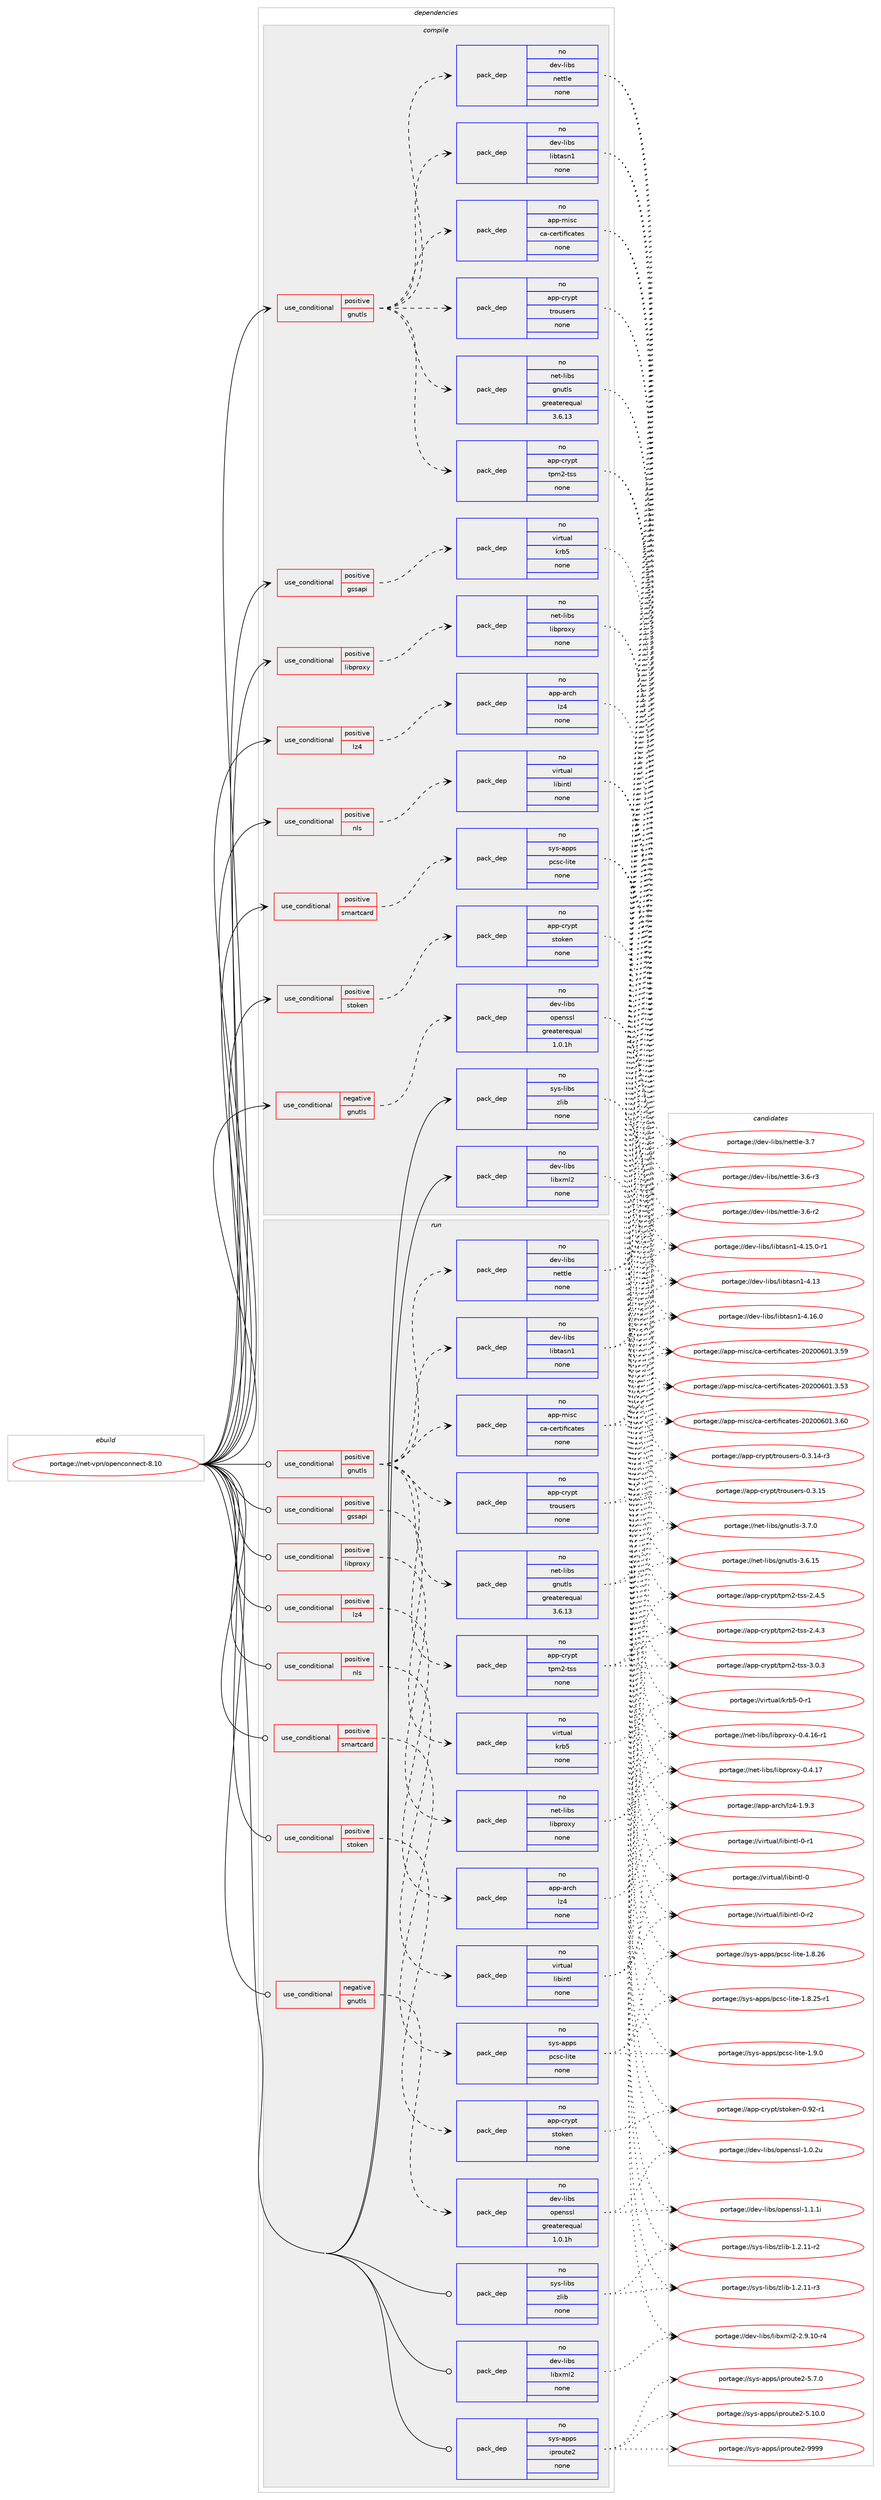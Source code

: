 digraph prolog {

# *************
# Graph options
# *************

newrank=true;
concentrate=true;
compound=true;
graph [rankdir=LR,fontname=Helvetica,fontsize=10,ranksep=1.5];#, ranksep=2.5, nodesep=0.2];
edge  [arrowhead=vee];
node  [fontname=Helvetica,fontsize=10];

# **********
# The ebuild
# **********

subgraph cluster_leftcol {
color=gray;
rank=same;
label=<<i>ebuild</i>>;
id [label="portage://net-vpn/openconnect-8.10", color=red, width=4, href="../net-vpn/openconnect-8.10.svg"];
}

# ****************
# The dependencies
# ****************

subgraph cluster_midcol {
color=gray;
label=<<i>dependencies</i>>;
subgraph cluster_compile {
fillcolor="#eeeeee";
style=filled;
label=<<i>compile</i>>;
subgraph cond5216 {
dependency16710 [label=<<TABLE BORDER="0" CELLBORDER="1" CELLSPACING="0" CELLPADDING="4"><TR><TD ROWSPAN="3" CELLPADDING="10">use_conditional</TD></TR><TR><TD>negative</TD></TR><TR><TD>gnutls</TD></TR></TABLE>>, shape=none, color=red];
subgraph pack11356 {
dependency16711 [label=<<TABLE BORDER="0" CELLBORDER="1" CELLSPACING="0" CELLPADDING="4" WIDTH="220"><TR><TD ROWSPAN="6" CELLPADDING="30">pack_dep</TD></TR><TR><TD WIDTH="110">no</TD></TR><TR><TD>dev-libs</TD></TR><TR><TD>openssl</TD></TR><TR><TD>greaterequal</TD></TR><TR><TD>1.0.1h</TD></TR></TABLE>>, shape=none, color=blue];
}
dependency16710:e -> dependency16711:w [weight=20,style="dashed",arrowhead="vee"];
}
id:e -> dependency16710:w [weight=20,style="solid",arrowhead="vee"];
subgraph cond5217 {
dependency16712 [label=<<TABLE BORDER="0" CELLBORDER="1" CELLSPACING="0" CELLPADDING="4"><TR><TD ROWSPAN="3" CELLPADDING="10">use_conditional</TD></TR><TR><TD>positive</TD></TR><TR><TD>gnutls</TD></TR></TABLE>>, shape=none, color=red];
subgraph pack11357 {
dependency16713 [label=<<TABLE BORDER="0" CELLBORDER="1" CELLSPACING="0" CELLPADDING="4" WIDTH="220"><TR><TD ROWSPAN="6" CELLPADDING="30">pack_dep</TD></TR><TR><TD WIDTH="110">no</TD></TR><TR><TD>app-crypt</TD></TR><TR><TD>trousers</TD></TR><TR><TD>none</TD></TR><TR><TD></TD></TR></TABLE>>, shape=none, color=blue];
}
dependency16712:e -> dependency16713:w [weight=20,style="dashed",arrowhead="vee"];
subgraph pack11358 {
dependency16714 [label=<<TABLE BORDER="0" CELLBORDER="1" CELLSPACING="0" CELLPADDING="4" WIDTH="220"><TR><TD ROWSPAN="6" CELLPADDING="30">pack_dep</TD></TR><TR><TD WIDTH="110">no</TD></TR><TR><TD>app-misc</TD></TR><TR><TD>ca-certificates</TD></TR><TR><TD>none</TD></TR><TR><TD></TD></TR></TABLE>>, shape=none, color=blue];
}
dependency16712:e -> dependency16714:w [weight=20,style="dashed",arrowhead="vee"];
subgraph pack11359 {
dependency16715 [label=<<TABLE BORDER="0" CELLBORDER="1" CELLSPACING="0" CELLPADDING="4" WIDTH="220"><TR><TD ROWSPAN="6" CELLPADDING="30">pack_dep</TD></TR><TR><TD WIDTH="110">no</TD></TR><TR><TD>dev-libs</TD></TR><TR><TD>nettle</TD></TR><TR><TD>none</TD></TR><TR><TD></TD></TR></TABLE>>, shape=none, color=blue];
}
dependency16712:e -> dependency16715:w [weight=20,style="dashed",arrowhead="vee"];
subgraph pack11360 {
dependency16716 [label=<<TABLE BORDER="0" CELLBORDER="1" CELLSPACING="0" CELLPADDING="4" WIDTH="220"><TR><TD ROWSPAN="6" CELLPADDING="30">pack_dep</TD></TR><TR><TD WIDTH="110">no</TD></TR><TR><TD>net-libs</TD></TR><TR><TD>gnutls</TD></TR><TR><TD>greaterequal</TD></TR><TR><TD>3.6.13</TD></TR></TABLE>>, shape=none, color=blue];
}
dependency16712:e -> dependency16716:w [weight=20,style="dashed",arrowhead="vee"];
subgraph pack11361 {
dependency16717 [label=<<TABLE BORDER="0" CELLBORDER="1" CELLSPACING="0" CELLPADDING="4" WIDTH="220"><TR><TD ROWSPAN="6" CELLPADDING="30">pack_dep</TD></TR><TR><TD WIDTH="110">no</TD></TR><TR><TD>dev-libs</TD></TR><TR><TD>libtasn1</TD></TR><TR><TD>none</TD></TR><TR><TD></TD></TR></TABLE>>, shape=none, color=blue];
}
dependency16712:e -> dependency16717:w [weight=20,style="dashed",arrowhead="vee"];
subgraph pack11362 {
dependency16718 [label=<<TABLE BORDER="0" CELLBORDER="1" CELLSPACING="0" CELLPADDING="4" WIDTH="220"><TR><TD ROWSPAN="6" CELLPADDING="30">pack_dep</TD></TR><TR><TD WIDTH="110">no</TD></TR><TR><TD>app-crypt</TD></TR><TR><TD>tpm2-tss</TD></TR><TR><TD>none</TD></TR><TR><TD></TD></TR></TABLE>>, shape=none, color=blue];
}
dependency16712:e -> dependency16718:w [weight=20,style="dashed",arrowhead="vee"];
}
id:e -> dependency16712:w [weight=20,style="solid",arrowhead="vee"];
subgraph cond5218 {
dependency16719 [label=<<TABLE BORDER="0" CELLBORDER="1" CELLSPACING="0" CELLPADDING="4"><TR><TD ROWSPAN="3" CELLPADDING="10">use_conditional</TD></TR><TR><TD>positive</TD></TR><TR><TD>gssapi</TD></TR></TABLE>>, shape=none, color=red];
subgraph pack11363 {
dependency16720 [label=<<TABLE BORDER="0" CELLBORDER="1" CELLSPACING="0" CELLPADDING="4" WIDTH="220"><TR><TD ROWSPAN="6" CELLPADDING="30">pack_dep</TD></TR><TR><TD WIDTH="110">no</TD></TR><TR><TD>virtual</TD></TR><TR><TD>krb5</TD></TR><TR><TD>none</TD></TR><TR><TD></TD></TR></TABLE>>, shape=none, color=blue];
}
dependency16719:e -> dependency16720:w [weight=20,style="dashed",arrowhead="vee"];
}
id:e -> dependency16719:w [weight=20,style="solid",arrowhead="vee"];
subgraph cond5219 {
dependency16721 [label=<<TABLE BORDER="0" CELLBORDER="1" CELLSPACING="0" CELLPADDING="4"><TR><TD ROWSPAN="3" CELLPADDING="10">use_conditional</TD></TR><TR><TD>positive</TD></TR><TR><TD>libproxy</TD></TR></TABLE>>, shape=none, color=red];
subgraph pack11364 {
dependency16722 [label=<<TABLE BORDER="0" CELLBORDER="1" CELLSPACING="0" CELLPADDING="4" WIDTH="220"><TR><TD ROWSPAN="6" CELLPADDING="30">pack_dep</TD></TR><TR><TD WIDTH="110">no</TD></TR><TR><TD>net-libs</TD></TR><TR><TD>libproxy</TD></TR><TR><TD>none</TD></TR><TR><TD></TD></TR></TABLE>>, shape=none, color=blue];
}
dependency16721:e -> dependency16722:w [weight=20,style="dashed",arrowhead="vee"];
}
id:e -> dependency16721:w [weight=20,style="solid",arrowhead="vee"];
subgraph cond5220 {
dependency16723 [label=<<TABLE BORDER="0" CELLBORDER="1" CELLSPACING="0" CELLPADDING="4"><TR><TD ROWSPAN="3" CELLPADDING="10">use_conditional</TD></TR><TR><TD>positive</TD></TR><TR><TD>lz4</TD></TR></TABLE>>, shape=none, color=red];
subgraph pack11365 {
dependency16724 [label=<<TABLE BORDER="0" CELLBORDER="1" CELLSPACING="0" CELLPADDING="4" WIDTH="220"><TR><TD ROWSPAN="6" CELLPADDING="30">pack_dep</TD></TR><TR><TD WIDTH="110">no</TD></TR><TR><TD>app-arch</TD></TR><TR><TD>lz4</TD></TR><TR><TD>none</TD></TR><TR><TD></TD></TR></TABLE>>, shape=none, color=blue];
}
dependency16723:e -> dependency16724:w [weight=20,style="dashed",arrowhead="vee"];
}
id:e -> dependency16723:w [weight=20,style="solid",arrowhead="vee"];
subgraph cond5221 {
dependency16725 [label=<<TABLE BORDER="0" CELLBORDER="1" CELLSPACING="0" CELLPADDING="4"><TR><TD ROWSPAN="3" CELLPADDING="10">use_conditional</TD></TR><TR><TD>positive</TD></TR><TR><TD>nls</TD></TR></TABLE>>, shape=none, color=red];
subgraph pack11366 {
dependency16726 [label=<<TABLE BORDER="0" CELLBORDER="1" CELLSPACING="0" CELLPADDING="4" WIDTH="220"><TR><TD ROWSPAN="6" CELLPADDING="30">pack_dep</TD></TR><TR><TD WIDTH="110">no</TD></TR><TR><TD>virtual</TD></TR><TR><TD>libintl</TD></TR><TR><TD>none</TD></TR><TR><TD></TD></TR></TABLE>>, shape=none, color=blue];
}
dependency16725:e -> dependency16726:w [weight=20,style="dashed",arrowhead="vee"];
}
id:e -> dependency16725:w [weight=20,style="solid",arrowhead="vee"];
subgraph cond5222 {
dependency16727 [label=<<TABLE BORDER="0" CELLBORDER="1" CELLSPACING="0" CELLPADDING="4"><TR><TD ROWSPAN="3" CELLPADDING="10">use_conditional</TD></TR><TR><TD>positive</TD></TR><TR><TD>smartcard</TD></TR></TABLE>>, shape=none, color=red];
subgraph pack11367 {
dependency16728 [label=<<TABLE BORDER="0" CELLBORDER="1" CELLSPACING="0" CELLPADDING="4" WIDTH="220"><TR><TD ROWSPAN="6" CELLPADDING="30">pack_dep</TD></TR><TR><TD WIDTH="110">no</TD></TR><TR><TD>sys-apps</TD></TR><TR><TD>pcsc-lite</TD></TR><TR><TD>none</TD></TR><TR><TD></TD></TR></TABLE>>, shape=none, color=blue];
}
dependency16727:e -> dependency16728:w [weight=20,style="dashed",arrowhead="vee"];
}
id:e -> dependency16727:w [weight=20,style="solid",arrowhead="vee"];
subgraph cond5223 {
dependency16729 [label=<<TABLE BORDER="0" CELLBORDER="1" CELLSPACING="0" CELLPADDING="4"><TR><TD ROWSPAN="3" CELLPADDING="10">use_conditional</TD></TR><TR><TD>positive</TD></TR><TR><TD>stoken</TD></TR></TABLE>>, shape=none, color=red];
subgraph pack11368 {
dependency16730 [label=<<TABLE BORDER="0" CELLBORDER="1" CELLSPACING="0" CELLPADDING="4" WIDTH="220"><TR><TD ROWSPAN="6" CELLPADDING="30">pack_dep</TD></TR><TR><TD WIDTH="110">no</TD></TR><TR><TD>app-crypt</TD></TR><TR><TD>stoken</TD></TR><TR><TD>none</TD></TR><TR><TD></TD></TR></TABLE>>, shape=none, color=blue];
}
dependency16729:e -> dependency16730:w [weight=20,style="dashed",arrowhead="vee"];
}
id:e -> dependency16729:w [weight=20,style="solid",arrowhead="vee"];
subgraph pack11369 {
dependency16731 [label=<<TABLE BORDER="0" CELLBORDER="1" CELLSPACING="0" CELLPADDING="4" WIDTH="220"><TR><TD ROWSPAN="6" CELLPADDING="30">pack_dep</TD></TR><TR><TD WIDTH="110">no</TD></TR><TR><TD>dev-libs</TD></TR><TR><TD>libxml2</TD></TR><TR><TD>none</TD></TR><TR><TD></TD></TR></TABLE>>, shape=none, color=blue];
}
id:e -> dependency16731:w [weight=20,style="solid",arrowhead="vee"];
subgraph pack11370 {
dependency16732 [label=<<TABLE BORDER="0" CELLBORDER="1" CELLSPACING="0" CELLPADDING="4" WIDTH="220"><TR><TD ROWSPAN="6" CELLPADDING="30">pack_dep</TD></TR><TR><TD WIDTH="110">no</TD></TR><TR><TD>sys-libs</TD></TR><TR><TD>zlib</TD></TR><TR><TD>none</TD></TR><TR><TD></TD></TR></TABLE>>, shape=none, color=blue];
}
id:e -> dependency16732:w [weight=20,style="solid",arrowhead="vee"];
}
subgraph cluster_compileandrun {
fillcolor="#eeeeee";
style=filled;
label=<<i>compile and run</i>>;
}
subgraph cluster_run {
fillcolor="#eeeeee";
style=filled;
label=<<i>run</i>>;
subgraph cond5224 {
dependency16733 [label=<<TABLE BORDER="0" CELLBORDER="1" CELLSPACING="0" CELLPADDING="4"><TR><TD ROWSPAN="3" CELLPADDING="10">use_conditional</TD></TR><TR><TD>negative</TD></TR><TR><TD>gnutls</TD></TR></TABLE>>, shape=none, color=red];
subgraph pack11371 {
dependency16734 [label=<<TABLE BORDER="0" CELLBORDER="1" CELLSPACING="0" CELLPADDING="4" WIDTH="220"><TR><TD ROWSPAN="6" CELLPADDING="30">pack_dep</TD></TR><TR><TD WIDTH="110">no</TD></TR><TR><TD>dev-libs</TD></TR><TR><TD>openssl</TD></TR><TR><TD>greaterequal</TD></TR><TR><TD>1.0.1h</TD></TR></TABLE>>, shape=none, color=blue];
}
dependency16733:e -> dependency16734:w [weight=20,style="dashed",arrowhead="vee"];
}
id:e -> dependency16733:w [weight=20,style="solid",arrowhead="odot"];
subgraph cond5225 {
dependency16735 [label=<<TABLE BORDER="0" CELLBORDER="1" CELLSPACING="0" CELLPADDING="4"><TR><TD ROWSPAN="3" CELLPADDING="10">use_conditional</TD></TR><TR><TD>positive</TD></TR><TR><TD>gnutls</TD></TR></TABLE>>, shape=none, color=red];
subgraph pack11372 {
dependency16736 [label=<<TABLE BORDER="0" CELLBORDER="1" CELLSPACING="0" CELLPADDING="4" WIDTH="220"><TR><TD ROWSPAN="6" CELLPADDING="30">pack_dep</TD></TR><TR><TD WIDTH="110">no</TD></TR><TR><TD>app-crypt</TD></TR><TR><TD>trousers</TD></TR><TR><TD>none</TD></TR><TR><TD></TD></TR></TABLE>>, shape=none, color=blue];
}
dependency16735:e -> dependency16736:w [weight=20,style="dashed",arrowhead="vee"];
subgraph pack11373 {
dependency16737 [label=<<TABLE BORDER="0" CELLBORDER="1" CELLSPACING="0" CELLPADDING="4" WIDTH="220"><TR><TD ROWSPAN="6" CELLPADDING="30">pack_dep</TD></TR><TR><TD WIDTH="110">no</TD></TR><TR><TD>app-misc</TD></TR><TR><TD>ca-certificates</TD></TR><TR><TD>none</TD></TR><TR><TD></TD></TR></TABLE>>, shape=none, color=blue];
}
dependency16735:e -> dependency16737:w [weight=20,style="dashed",arrowhead="vee"];
subgraph pack11374 {
dependency16738 [label=<<TABLE BORDER="0" CELLBORDER="1" CELLSPACING="0" CELLPADDING="4" WIDTH="220"><TR><TD ROWSPAN="6" CELLPADDING="30">pack_dep</TD></TR><TR><TD WIDTH="110">no</TD></TR><TR><TD>dev-libs</TD></TR><TR><TD>nettle</TD></TR><TR><TD>none</TD></TR><TR><TD></TD></TR></TABLE>>, shape=none, color=blue];
}
dependency16735:e -> dependency16738:w [weight=20,style="dashed",arrowhead="vee"];
subgraph pack11375 {
dependency16739 [label=<<TABLE BORDER="0" CELLBORDER="1" CELLSPACING="0" CELLPADDING="4" WIDTH="220"><TR><TD ROWSPAN="6" CELLPADDING="30">pack_dep</TD></TR><TR><TD WIDTH="110">no</TD></TR><TR><TD>net-libs</TD></TR><TR><TD>gnutls</TD></TR><TR><TD>greaterequal</TD></TR><TR><TD>3.6.13</TD></TR></TABLE>>, shape=none, color=blue];
}
dependency16735:e -> dependency16739:w [weight=20,style="dashed",arrowhead="vee"];
subgraph pack11376 {
dependency16740 [label=<<TABLE BORDER="0" CELLBORDER="1" CELLSPACING="0" CELLPADDING="4" WIDTH="220"><TR><TD ROWSPAN="6" CELLPADDING="30">pack_dep</TD></TR><TR><TD WIDTH="110">no</TD></TR><TR><TD>dev-libs</TD></TR><TR><TD>libtasn1</TD></TR><TR><TD>none</TD></TR><TR><TD></TD></TR></TABLE>>, shape=none, color=blue];
}
dependency16735:e -> dependency16740:w [weight=20,style="dashed",arrowhead="vee"];
subgraph pack11377 {
dependency16741 [label=<<TABLE BORDER="0" CELLBORDER="1" CELLSPACING="0" CELLPADDING="4" WIDTH="220"><TR><TD ROWSPAN="6" CELLPADDING="30">pack_dep</TD></TR><TR><TD WIDTH="110">no</TD></TR><TR><TD>app-crypt</TD></TR><TR><TD>tpm2-tss</TD></TR><TR><TD>none</TD></TR><TR><TD></TD></TR></TABLE>>, shape=none, color=blue];
}
dependency16735:e -> dependency16741:w [weight=20,style="dashed",arrowhead="vee"];
}
id:e -> dependency16735:w [weight=20,style="solid",arrowhead="odot"];
subgraph cond5226 {
dependency16742 [label=<<TABLE BORDER="0" CELLBORDER="1" CELLSPACING="0" CELLPADDING="4"><TR><TD ROWSPAN="3" CELLPADDING="10">use_conditional</TD></TR><TR><TD>positive</TD></TR><TR><TD>gssapi</TD></TR></TABLE>>, shape=none, color=red];
subgraph pack11378 {
dependency16743 [label=<<TABLE BORDER="0" CELLBORDER="1" CELLSPACING="0" CELLPADDING="4" WIDTH="220"><TR><TD ROWSPAN="6" CELLPADDING="30">pack_dep</TD></TR><TR><TD WIDTH="110">no</TD></TR><TR><TD>virtual</TD></TR><TR><TD>krb5</TD></TR><TR><TD>none</TD></TR><TR><TD></TD></TR></TABLE>>, shape=none, color=blue];
}
dependency16742:e -> dependency16743:w [weight=20,style="dashed",arrowhead="vee"];
}
id:e -> dependency16742:w [weight=20,style="solid",arrowhead="odot"];
subgraph cond5227 {
dependency16744 [label=<<TABLE BORDER="0" CELLBORDER="1" CELLSPACING="0" CELLPADDING="4"><TR><TD ROWSPAN="3" CELLPADDING="10">use_conditional</TD></TR><TR><TD>positive</TD></TR><TR><TD>libproxy</TD></TR></TABLE>>, shape=none, color=red];
subgraph pack11379 {
dependency16745 [label=<<TABLE BORDER="0" CELLBORDER="1" CELLSPACING="0" CELLPADDING="4" WIDTH="220"><TR><TD ROWSPAN="6" CELLPADDING="30">pack_dep</TD></TR><TR><TD WIDTH="110">no</TD></TR><TR><TD>net-libs</TD></TR><TR><TD>libproxy</TD></TR><TR><TD>none</TD></TR><TR><TD></TD></TR></TABLE>>, shape=none, color=blue];
}
dependency16744:e -> dependency16745:w [weight=20,style="dashed",arrowhead="vee"];
}
id:e -> dependency16744:w [weight=20,style="solid",arrowhead="odot"];
subgraph cond5228 {
dependency16746 [label=<<TABLE BORDER="0" CELLBORDER="1" CELLSPACING="0" CELLPADDING="4"><TR><TD ROWSPAN="3" CELLPADDING="10">use_conditional</TD></TR><TR><TD>positive</TD></TR><TR><TD>lz4</TD></TR></TABLE>>, shape=none, color=red];
subgraph pack11380 {
dependency16747 [label=<<TABLE BORDER="0" CELLBORDER="1" CELLSPACING="0" CELLPADDING="4" WIDTH="220"><TR><TD ROWSPAN="6" CELLPADDING="30">pack_dep</TD></TR><TR><TD WIDTH="110">no</TD></TR><TR><TD>app-arch</TD></TR><TR><TD>lz4</TD></TR><TR><TD>none</TD></TR><TR><TD></TD></TR></TABLE>>, shape=none, color=blue];
}
dependency16746:e -> dependency16747:w [weight=20,style="dashed",arrowhead="vee"];
}
id:e -> dependency16746:w [weight=20,style="solid",arrowhead="odot"];
subgraph cond5229 {
dependency16748 [label=<<TABLE BORDER="0" CELLBORDER="1" CELLSPACING="0" CELLPADDING="4"><TR><TD ROWSPAN="3" CELLPADDING="10">use_conditional</TD></TR><TR><TD>positive</TD></TR><TR><TD>nls</TD></TR></TABLE>>, shape=none, color=red];
subgraph pack11381 {
dependency16749 [label=<<TABLE BORDER="0" CELLBORDER="1" CELLSPACING="0" CELLPADDING="4" WIDTH="220"><TR><TD ROWSPAN="6" CELLPADDING="30">pack_dep</TD></TR><TR><TD WIDTH="110">no</TD></TR><TR><TD>virtual</TD></TR><TR><TD>libintl</TD></TR><TR><TD>none</TD></TR><TR><TD></TD></TR></TABLE>>, shape=none, color=blue];
}
dependency16748:e -> dependency16749:w [weight=20,style="dashed",arrowhead="vee"];
}
id:e -> dependency16748:w [weight=20,style="solid",arrowhead="odot"];
subgraph cond5230 {
dependency16750 [label=<<TABLE BORDER="0" CELLBORDER="1" CELLSPACING="0" CELLPADDING="4"><TR><TD ROWSPAN="3" CELLPADDING="10">use_conditional</TD></TR><TR><TD>positive</TD></TR><TR><TD>smartcard</TD></TR></TABLE>>, shape=none, color=red];
subgraph pack11382 {
dependency16751 [label=<<TABLE BORDER="0" CELLBORDER="1" CELLSPACING="0" CELLPADDING="4" WIDTH="220"><TR><TD ROWSPAN="6" CELLPADDING="30">pack_dep</TD></TR><TR><TD WIDTH="110">no</TD></TR><TR><TD>sys-apps</TD></TR><TR><TD>pcsc-lite</TD></TR><TR><TD>none</TD></TR><TR><TD></TD></TR></TABLE>>, shape=none, color=blue];
}
dependency16750:e -> dependency16751:w [weight=20,style="dashed",arrowhead="vee"];
}
id:e -> dependency16750:w [weight=20,style="solid",arrowhead="odot"];
subgraph cond5231 {
dependency16752 [label=<<TABLE BORDER="0" CELLBORDER="1" CELLSPACING="0" CELLPADDING="4"><TR><TD ROWSPAN="3" CELLPADDING="10">use_conditional</TD></TR><TR><TD>positive</TD></TR><TR><TD>stoken</TD></TR></TABLE>>, shape=none, color=red];
subgraph pack11383 {
dependency16753 [label=<<TABLE BORDER="0" CELLBORDER="1" CELLSPACING="0" CELLPADDING="4" WIDTH="220"><TR><TD ROWSPAN="6" CELLPADDING="30">pack_dep</TD></TR><TR><TD WIDTH="110">no</TD></TR><TR><TD>app-crypt</TD></TR><TR><TD>stoken</TD></TR><TR><TD>none</TD></TR><TR><TD></TD></TR></TABLE>>, shape=none, color=blue];
}
dependency16752:e -> dependency16753:w [weight=20,style="dashed",arrowhead="vee"];
}
id:e -> dependency16752:w [weight=20,style="solid",arrowhead="odot"];
subgraph pack11384 {
dependency16754 [label=<<TABLE BORDER="0" CELLBORDER="1" CELLSPACING="0" CELLPADDING="4" WIDTH="220"><TR><TD ROWSPAN="6" CELLPADDING="30">pack_dep</TD></TR><TR><TD WIDTH="110">no</TD></TR><TR><TD>dev-libs</TD></TR><TR><TD>libxml2</TD></TR><TR><TD>none</TD></TR><TR><TD></TD></TR></TABLE>>, shape=none, color=blue];
}
id:e -> dependency16754:w [weight=20,style="solid",arrowhead="odot"];
subgraph pack11385 {
dependency16755 [label=<<TABLE BORDER="0" CELLBORDER="1" CELLSPACING="0" CELLPADDING="4" WIDTH="220"><TR><TD ROWSPAN="6" CELLPADDING="30">pack_dep</TD></TR><TR><TD WIDTH="110">no</TD></TR><TR><TD>sys-apps</TD></TR><TR><TD>iproute2</TD></TR><TR><TD>none</TD></TR><TR><TD></TD></TR></TABLE>>, shape=none, color=blue];
}
id:e -> dependency16755:w [weight=20,style="solid",arrowhead="odot"];
subgraph pack11386 {
dependency16756 [label=<<TABLE BORDER="0" CELLBORDER="1" CELLSPACING="0" CELLPADDING="4" WIDTH="220"><TR><TD ROWSPAN="6" CELLPADDING="30">pack_dep</TD></TR><TR><TD WIDTH="110">no</TD></TR><TR><TD>sys-libs</TD></TR><TR><TD>zlib</TD></TR><TR><TD>none</TD></TR><TR><TD></TD></TR></TABLE>>, shape=none, color=blue];
}
id:e -> dependency16756:w [weight=20,style="solid",arrowhead="odot"];
}
}

# **************
# The candidates
# **************

subgraph cluster_choices {
rank=same;
color=gray;
label=<<i>candidates</i>>;

subgraph choice11356 {
color=black;
nodesep=1;
choice100101118451081059811547111112101110115115108454946494649105 [label="portage://dev-libs/openssl-1.1.1i", color=red, width=4,href="../dev-libs/openssl-1.1.1i.svg"];
choice100101118451081059811547111112101110115115108454946484650117 [label="portage://dev-libs/openssl-1.0.2u", color=red, width=4,href="../dev-libs/openssl-1.0.2u.svg"];
dependency16711:e -> choice100101118451081059811547111112101110115115108454946494649105:w [style=dotted,weight="100"];
dependency16711:e -> choice100101118451081059811547111112101110115115108454946484650117:w [style=dotted,weight="100"];
}
subgraph choice11357 {
color=black;
nodesep=1;
choice9711211245991141211121164711611411111711510111411545484651464953 [label="portage://app-crypt/trousers-0.3.15", color=red, width=4,href="../app-crypt/trousers-0.3.15.svg"];
choice97112112459911412111211647116114111117115101114115454846514649524511451 [label="portage://app-crypt/trousers-0.3.14-r3", color=red, width=4,href="../app-crypt/trousers-0.3.14-r3.svg"];
dependency16713:e -> choice9711211245991141211121164711611411111711510111411545484651464953:w [style=dotted,weight="100"];
dependency16713:e -> choice97112112459911412111211647116114111117115101114115454846514649524511451:w [style=dotted,weight="100"];
}
subgraph choice11358 {
color=black;
nodesep=1;
choice971121124510910511599479997459910111411610510210599971161011154550485048485448494651465448 [label="portage://app-misc/ca-certificates-20200601.3.60", color=red, width=4,href="../app-misc/ca-certificates-20200601.3.60.svg"];
choice971121124510910511599479997459910111411610510210599971161011154550485048485448494651465357 [label="portage://app-misc/ca-certificates-20200601.3.59", color=red, width=4,href="../app-misc/ca-certificates-20200601.3.59.svg"];
choice971121124510910511599479997459910111411610510210599971161011154550485048485448494651465351 [label="portage://app-misc/ca-certificates-20200601.3.53", color=red, width=4,href="../app-misc/ca-certificates-20200601.3.53.svg"];
dependency16714:e -> choice971121124510910511599479997459910111411610510210599971161011154550485048485448494651465448:w [style=dotted,weight="100"];
dependency16714:e -> choice971121124510910511599479997459910111411610510210599971161011154550485048485448494651465357:w [style=dotted,weight="100"];
dependency16714:e -> choice971121124510910511599479997459910111411610510210599971161011154550485048485448494651465351:w [style=dotted,weight="100"];
}
subgraph choice11359 {
color=black;
nodesep=1;
choice10010111845108105981154711010111611610810145514655 [label="portage://dev-libs/nettle-3.7", color=red, width=4,href="../dev-libs/nettle-3.7.svg"];
choice100101118451081059811547110101116116108101455146544511451 [label="portage://dev-libs/nettle-3.6-r3", color=red, width=4,href="../dev-libs/nettle-3.6-r3.svg"];
choice100101118451081059811547110101116116108101455146544511450 [label="portage://dev-libs/nettle-3.6-r2", color=red, width=4,href="../dev-libs/nettle-3.6-r2.svg"];
dependency16715:e -> choice10010111845108105981154711010111611610810145514655:w [style=dotted,weight="100"];
dependency16715:e -> choice100101118451081059811547110101116116108101455146544511451:w [style=dotted,weight="100"];
dependency16715:e -> choice100101118451081059811547110101116116108101455146544511450:w [style=dotted,weight="100"];
}
subgraph choice11360 {
color=black;
nodesep=1;
choice110101116451081059811547103110117116108115455146554648 [label="portage://net-libs/gnutls-3.7.0", color=red, width=4,href="../net-libs/gnutls-3.7.0.svg"];
choice11010111645108105981154710311011711610811545514654464953 [label="portage://net-libs/gnutls-3.6.15", color=red, width=4,href="../net-libs/gnutls-3.6.15.svg"];
dependency16716:e -> choice110101116451081059811547103110117116108115455146554648:w [style=dotted,weight="100"];
dependency16716:e -> choice11010111645108105981154710311011711610811545514654464953:w [style=dotted,weight="100"];
}
subgraph choice11361 {
color=black;
nodesep=1;
choice10010111845108105981154710810598116971151104945524649544648 [label="portage://dev-libs/libtasn1-4.16.0", color=red, width=4,href="../dev-libs/libtasn1-4.16.0.svg"];
choice100101118451081059811547108105981169711511049455246495346484511449 [label="portage://dev-libs/libtasn1-4.15.0-r1", color=red, width=4,href="../dev-libs/libtasn1-4.15.0-r1.svg"];
choice1001011184510810598115471081059811697115110494552464951 [label="portage://dev-libs/libtasn1-4.13", color=red, width=4,href="../dev-libs/libtasn1-4.13.svg"];
dependency16717:e -> choice10010111845108105981154710810598116971151104945524649544648:w [style=dotted,weight="100"];
dependency16717:e -> choice100101118451081059811547108105981169711511049455246495346484511449:w [style=dotted,weight="100"];
dependency16717:e -> choice1001011184510810598115471081059811697115110494552464951:w [style=dotted,weight="100"];
}
subgraph choice11362 {
color=black;
nodesep=1;
choice971121124599114121112116471161121095045116115115455146484651 [label="portage://app-crypt/tpm2-tss-3.0.3", color=red, width=4,href="../app-crypt/tpm2-tss-3.0.3.svg"];
choice971121124599114121112116471161121095045116115115455046524653 [label="portage://app-crypt/tpm2-tss-2.4.5", color=red, width=4,href="../app-crypt/tpm2-tss-2.4.5.svg"];
choice971121124599114121112116471161121095045116115115455046524651 [label="portage://app-crypt/tpm2-tss-2.4.3", color=red, width=4,href="../app-crypt/tpm2-tss-2.4.3.svg"];
dependency16718:e -> choice971121124599114121112116471161121095045116115115455146484651:w [style=dotted,weight="100"];
dependency16718:e -> choice971121124599114121112116471161121095045116115115455046524653:w [style=dotted,weight="100"];
dependency16718:e -> choice971121124599114121112116471161121095045116115115455046524651:w [style=dotted,weight="100"];
}
subgraph choice11363 {
color=black;
nodesep=1;
choice1181051141161179710847107114985345484511449 [label="portage://virtual/krb5-0-r1", color=red, width=4,href="../virtual/krb5-0-r1.svg"];
dependency16720:e -> choice1181051141161179710847107114985345484511449:w [style=dotted,weight="100"];
}
subgraph choice11364 {
color=black;
nodesep=1;
choice1101011164510810598115471081059811211411112012145484652464955 [label="portage://net-libs/libproxy-0.4.17", color=red, width=4,href="../net-libs/libproxy-0.4.17.svg"];
choice11010111645108105981154710810598112114111120121454846524649544511449 [label="portage://net-libs/libproxy-0.4.16-r1", color=red, width=4,href="../net-libs/libproxy-0.4.16-r1.svg"];
dependency16722:e -> choice1101011164510810598115471081059811211411112012145484652464955:w [style=dotted,weight="100"];
dependency16722:e -> choice11010111645108105981154710810598112114111120121454846524649544511449:w [style=dotted,weight="100"];
}
subgraph choice11365 {
color=black;
nodesep=1;
choice971121124597114991044710812252454946574651 [label="portage://app-arch/lz4-1.9.3", color=red, width=4,href="../app-arch/lz4-1.9.3.svg"];
dependency16724:e -> choice971121124597114991044710812252454946574651:w [style=dotted,weight="100"];
}
subgraph choice11366 {
color=black;
nodesep=1;
choice11810511411611797108471081059810511011610845484511450 [label="portage://virtual/libintl-0-r2", color=red, width=4,href="../virtual/libintl-0-r2.svg"];
choice11810511411611797108471081059810511011610845484511449 [label="portage://virtual/libintl-0-r1", color=red, width=4,href="../virtual/libintl-0-r1.svg"];
choice1181051141161179710847108105981051101161084548 [label="portage://virtual/libintl-0", color=red, width=4,href="../virtual/libintl-0.svg"];
dependency16726:e -> choice11810511411611797108471081059810511011610845484511450:w [style=dotted,weight="100"];
dependency16726:e -> choice11810511411611797108471081059810511011610845484511449:w [style=dotted,weight="100"];
dependency16726:e -> choice1181051141161179710847108105981051101161084548:w [style=dotted,weight="100"];
}
subgraph choice11367 {
color=black;
nodesep=1;
choice115121115459711211211547112991159945108105116101454946574648 [label="portage://sys-apps/pcsc-lite-1.9.0", color=red, width=4,href="../sys-apps/pcsc-lite-1.9.0.svg"];
choice11512111545971121121154711299115994510810511610145494656465054 [label="portage://sys-apps/pcsc-lite-1.8.26", color=red, width=4,href="../sys-apps/pcsc-lite-1.8.26.svg"];
choice115121115459711211211547112991159945108105116101454946564650534511449 [label="portage://sys-apps/pcsc-lite-1.8.25-r1", color=red, width=4,href="../sys-apps/pcsc-lite-1.8.25-r1.svg"];
dependency16728:e -> choice115121115459711211211547112991159945108105116101454946574648:w [style=dotted,weight="100"];
dependency16728:e -> choice11512111545971121121154711299115994510810511610145494656465054:w [style=dotted,weight="100"];
dependency16728:e -> choice115121115459711211211547112991159945108105116101454946564650534511449:w [style=dotted,weight="100"];
}
subgraph choice11368 {
color=black;
nodesep=1;
choice9711211245991141211121164711511611110710111045484657504511449 [label="portage://app-crypt/stoken-0.92-r1", color=red, width=4,href="../app-crypt/stoken-0.92-r1.svg"];
dependency16730:e -> choice9711211245991141211121164711511611110710111045484657504511449:w [style=dotted,weight="100"];
}
subgraph choice11369 {
color=black;
nodesep=1;
choice1001011184510810598115471081059812010910850455046574649484511452 [label="portage://dev-libs/libxml2-2.9.10-r4", color=red, width=4,href="../dev-libs/libxml2-2.9.10-r4.svg"];
dependency16731:e -> choice1001011184510810598115471081059812010910850455046574649484511452:w [style=dotted,weight="100"];
}
subgraph choice11370 {
color=black;
nodesep=1;
choice11512111545108105981154712210810598454946504649494511451 [label="portage://sys-libs/zlib-1.2.11-r3", color=red, width=4,href="../sys-libs/zlib-1.2.11-r3.svg"];
choice11512111545108105981154712210810598454946504649494511450 [label="portage://sys-libs/zlib-1.2.11-r2", color=red, width=4,href="../sys-libs/zlib-1.2.11-r2.svg"];
dependency16732:e -> choice11512111545108105981154712210810598454946504649494511451:w [style=dotted,weight="100"];
dependency16732:e -> choice11512111545108105981154712210810598454946504649494511450:w [style=dotted,weight="100"];
}
subgraph choice11371 {
color=black;
nodesep=1;
choice100101118451081059811547111112101110115115108454946494649105 [label="portage://dev-libs/openssl-1.1.1i", color=red, width=4,href="../dev-libs/openssl-1.1.1i.svg"];
choice100101118451081059811547111112101110115115108454946484650117 [label="portage://dev-libs/openssl-1.0.2u", color=red, width=4,href="../dev-libs/openssl-1.0.2u.svg"];
dependency16734:e -> choice100101118451081059811547111112101110115115108454946494649105:w [style=dotted,weight="100"];
dependency16734:e -> choice100101118451081059811547111112101110115115108454946484650117:w [style=dotted,weight="100"];
}
subgraph choice11372 {
color=black;
nodesep=1;
choice9711211245991141211121164711611411111711510111411545484651464953 [label="portage://app-crypt/trousers-0.3.15", color=red, width=4,href="../app-crypt/trousers-0.3.15.svg"];
choice97112112459911412111211647116114111117115101114115454846514649524511451 [label="portage://app-crypt/trousers-0.3.14-r3", color=red, width=4,href="../app-crypt/trousers-0.3.14-r3.svg"];
dependency16736:e -> choice9711211245991141211121164711611411111711510111411545484651464953:w [style=dotted,weight="100"];
dependency16736:e -> choice97112112459911412111211647116114111117115101114115454846514649524511451:w [style=dotted,weight="100"];
}
subgraph choice11373 {
color=black;
nodesep=1;
choice971121124510910511599479997459910111411610510210599971161011154550485048485448494651465448 [label="portage://app-misc/ca-certificates-20200601.3.60", color=red, width=4,href="../app-misc/ca-certificates-20200601.3.60.svg"];
choice971121124510910511599479997459910111411610510210599971161011154550485048485448494651465357 [label="portage://app-misc/ca-certificates-20200601.3.59", color=red, width=4,href="../app-misc/ca-certificates-20200601.3.59.svg"];
choice971121124510910511599479997459910111411610510210599971161011154550485048485448494651465351 [label="portage://app-misc/ca-certificates-20200601.3.53", color=red, width=4,href="../app-misc/ca-certificates-20200601.3.53.svg"];
dependency16737:e -> choice971121124510910511599479997459910111411610510210599971161011154550485048485448494651465448:w [style=dotted,weight="100"];
dependency16737:e -> choice971121124510910511599479997459910111411610510210599971161011154550485048485448494651465357:w [style=dotted,weight="100"];
dependency16737:e -> choice971121124510910511599479997459910111411610510210599971161011154550485048485448494651465351:w [style=dotted,weight="100"];
}
subgraph choice11374 {
color=black;
nodesep=1;
choice10010111845108105981154711010111611610810145514655 [label="portage://dev-libs/nettle-3.7", color=red, width=4,href="../dev-libs/nettle-3.7.svg"];
choice100101118451081059811547110101116116108101455146544511451 [label="portage://dev-libs/nettle-3.6-r3", color=red, width=4,href="../dev-libs/nettle-3.6-r3.svg"];
choice100101118451081059811547110101116116108101455146544511450 [label="portage://dev-libs/nettle-3.6-r2", color=red, width=4,href="../dev-libs/nettle-3.6-r2.svg"];
dependency16738:e -> choice10010111845108105981154711010111611610810145514655:w [style=dotted,weight="100"];
dependency16738:e -> choice100101118451081059811547110101116116108101455146544511451:w [style=dotted,weight="100"];
dependency16738:e -> choice100101118451081059811547110101116116108101455146544511450:w [style=dotted,weight="100"];
}
subgraph choice11375 {
color=black;
nodesep=1;
choice110101116451081059811547103110117116108115455146554648 [label="portage://net-libs/gnutls-3.7.0", color=red, width=4,href="../net-libs/gnutls-3.7.0.svg"];
choice11010111645108105981154710311011711610811545514654464953 [label="portage://net-libs/gnutls-3.6.15", color=red, width=4,href="../net-libs/gnutls-3.6.15.svg"];
dependency16739:e -> choice110101116451081059811547103110117116108115455146554648:w [style=dotted,weight="100"];
dependency16739:e -> choice11010111645108105981154710311011711610811545514654464953:w [style=dotted,weight="100"];
}
subgraph choice11376 {
color=black;
nodesep=1;
choice10010111845108105981154710810598116971151104945524649544648 [label="portage://dev-libs/libtasn1-4.16.0", color=red, width=4,href="../dev-libs/libtasn1-4.16.0.svg"];
choice100101118451081059811547108105981169711511049455246495346484511449 [label="portage://dev-libs/libtasn1-4.15.0-r1", color=red, width=4,href="../dev-libs/libtasn1-4.15.0-r1.svg"];
choice1001011184510810598115471081059811697115110494552464951 [label="portage://dev-libs/libtasn1-4.13", color=red, width=4,href="../dev-libs/libtasn1-4.13.svg"];
dependency16740:e -> choice10010111845108105981154710810598116971151104945524649544648:w [style=dotted,weight="100"];
dependency16740:e -> choice100101118451081059811547108105981169711511049455246495346484511449:w [style=dotted,weight="100"];
dependency16740:e -> choice1001011184510810598115471081059811697115110494552464951:w [style=dotted,weight="100"];
}
subgraph choice11377 {
color=black;
nodesep=1;
choice971121124599114121112116471161121095045116115115455146484651 [label="portage://app-crypt/tpm2-tss-3.0.3", color=red, width=4,href="../app-crypt/tpm2-tss-3.0.3.svg"];
choice971121124599114121112116471161121095045116115115455046524653 [label="portage://app-crypt/tpm2-tss-2.4.5", color=red, width=4,href="../app-crypt/tpm2-tss-2.4.5.svg"];
choice971121124599114121112116471161121095045116115115455046524651 [label="portage://app-crypt/tpm2-tss-2.4.3", color=red, width=4,href="../app-crypt/tpm2-tss-2.4.3.svg"];
dependency16741:e -> choice971121124599114121112116471161121095045116115115455146484651:w [style=dotted,weight="100"];
dependency16741:e -> choice971121124599114121112116471161121095045116115115455046524653:w [style=dotted,weight="100"];
dependency16741:e -> choice971121124599114121112116471161121095045116115115455046524651:w [style=dotted,weight="100"];
}
subgraph choice11378 {
color=black;
nodesep=1;
choice1181051141161179710847107114985345484511449 [label="portage://virtual/krb5-0-r1", color=red, width=4,href="../virtual/krb5-0-r1.svg"];
dependency16743:e -> choice1181051141161179710847107114985345484511449:w [style=dotted,weight="100"];
}
subgraph choice11379 {
color=black;
nodesep=1;
choice1101011164510810598115471081059811211411112012145484652464955 [label="portage://net-libs/libproxy-0.4.17", color=red, width=4,href="../net-libs/libproxy-0.4.17.svg"];
choice11010111645108105981154710810598112114111120121454846524649544511449 [label="portage://net-libs/libproxy-0.4.16-r1", color=red, width=4,href="../net-libs/libproxy-0.4.16-r1.svg"];
dependency16745:e -> choice1101011164510810598115471081059811211411112012145484652464955:w [style=dotted,weight="100"];
dependency16745:e -> choice11010111645108105981154710810598112114111120121454846524649544511449:w [style=dotted,weight="100"];
}
subgraph choice11380 {
color=black;
nodesep=1;
choice971121124597114991044710812252454946574651 [label="portage://app-arch/lz4-1.9.3", color=red, width=4,href="../app-arch/lz4-1.9.3.svg"];
dependency16747:e -> choice971121124597114991044710812252454946574651:w [style=dotted,weight="100"];
}
subgraph choice11381 {
color=black;
nodesep=1;
choice11810511411611797108471081059810511011610845484511450 [label="portage://virtual/libintl-0-r2", color=red, width=4,href="../virtual/libintl-0-r2.svg"];
choice11810511411611797108471081059810511011610845484511449 [label="portage://virtual/libintl-0-r1", color=red, width=4,href="../virtual/libintl-0-r1.svg"];
choice1181051141161179710847108105981051101161084548 [label="portage://virtual/libintl-0", color=red, width=4,href="../virtual/libintl-0.svg"];
dependency16749:e -> choice11810511411611797108471081059810511011610845484511450:w [style=dotted,weight="100"];
dependency16749:e -> choice11810511411611797108471081059810511011610845484511449:w [style=dotted,weight="100"];
dependency16749:e -> choice1181051141161179710847108105981051101161084548:w [style=dotted,weight="100"];
}
subgraph choice11382 {
color=black;
nodesep=1;
choice115121115459711211211547112991159945108105116101454946574648 [label="portage://sys-apps/pcsc-lite-1.9.0", color=red, width=4,href="../sys-apps/pcsc-lite-1.9.0.svg"];
choice11512111545971121121154711299115994510810511610145494656465054 [label="portage://sys-apps/pcsc-lite-1.8.26", color=red, width=4,href="../sys-apps/pcsc-lite-1.8.26.svg"];
choice115121115459711211211547112991159945108105116101454946564650534511449 [label="portage://sys-apps/pcsc-lite-1.8.25-r1", color=red, width=4,href="../sys-apps/pcsc-lite-1.8.25-r1.svg"];
dependency16751:e -> choice115121115459711211211547112991159945108105116101454946574648:w [style=dotted,weight="100"];
dependency16751:e -> choice11512111545971121121154711299115994510810511610145494656465054:w [style=dotted,weight="100"];
dependency16751:e -> choice115121115459711211211547112991159945108105116101454946564650534511449:w [style=dotted,weight="100"];
}
subgraph choice11383 {
color=black;
nodesep=1;
choice9711211245991141211121164711511611110710111045484657504511449 [label="portage://app-crypt/stoken-0.92-r1", color=red, width=4,href="../app-crypt/stoken-0.92-r1.svg"];
dependency16753:e -> choice9711211245991141211121164711511611110710111045484657504511449:w [style=dotted,weight="100"];
}
subgraph choice11384 {
color=black;
nodesep=1;
choice1001011184510810598115471081059812010910850455046574649484511452 [label="portage://dev-libs/libxml2-2.9.10-r4", color=red, width=4,href="../dev-libs/libxml2-2.9.10-r4.svg"];
dependency16754:e -> choice1001011184510810598115471081059812010910850455046574649484511452:w [style=dotted,weight="100"];
}
subgraph choice11385 {
color=black;
nodesep=1;
choice115121115459711211211547105112114111117116101504557575757 [label="portage://sys-apps/iproute2-9999", color=red, width=4,href="../sys-apps/iproute2-9999.svg"];
choice11512111545971121121154710511211411111711610150455346554648 [label="portage://sys-apps/iproute2-5.7.0", color=red, width=4,href="../sys-apps/iproute2-5.7.0.svg"];
choice1151211154597112112115471051121141111171161015045534649484648 [label="portage://sys-apps/iproute2-5.10.0", color=red, width=4,href="../sys-apps/iproute2-5.10.0.svg"];
dependency16755:e -> choice115121115459711211211547105112114111117116101504557575757:w [style=dotted,weight="100"];
dependency16755:e -> choice11512111545971121121154710511211411111711610150455346554648:w [style=dotted,weight="100"];
dependency16755:e -> choice1151211154597112112115471051121141111171161015045534649484648:w [style=dotted,weight="100"];
}
subgraph choice11386 {
color=black;
nodesep=1;
choice11512111545108105981154712210810598454946504649494511451 [label="portage://sys-libs/zlib-1.2.11-r3", color=red, width=4,href="../sys-libs/zlib-1.2.11-r3.svg"];
choice11512111545108105981154712210810598454946504649494511450 [label="portage://sys-libs/zlib-1.2.11-r2", color=red, width=4,href="../sys-libs/zlib-1.2.11-r2.svg"];
dependency16756:e -> choice11512111545108105981154712210810598454946504649494511451:w [style=dotted,weight="100"];
dependency16756:e -> choice11512111545108105981154712210810598454946504649494511450:w [style=dotted,weight="100"];
}
}

}
